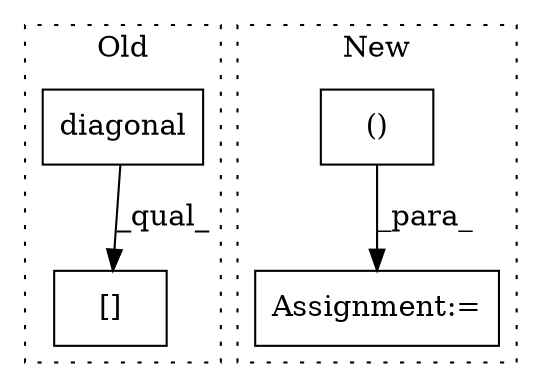 digraph G {
subgraph cluster0 {
1 [label="diagonal" a="32" s="1432" l="10" shape="box"];
4 [label="[]" a="2" s="1420,1460" l="23,1" shape="box"];
label = "Old";
style="dotted";
}
subgraph cluster1 {
2 [label="()" a="106" s="1265" l="47" shape="box"];
3 [label="Assignment:=" a="7" s="1252" l="1" shape="box"];
label = "New";
style="dotted";
}
1 -> 4 [label="_qual_"];
2 -> 3 [label="_para_"];
}